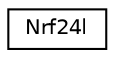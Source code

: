 digraph "Graphical Class Hierarchy"
{
  edge [fontname="Helvetica",fontsize="10",labelfontname="Helvetica",labelfontsize="10"];
  node [fontname="Helvetica",fontsize="10",shape=record];
  rankdir="LR";
  Node0 [label="Nrf24l",height=0.2,width=0.4,color="black", fillcolor="white", style="filled",URL="$class_nrf24l.html"];
}
